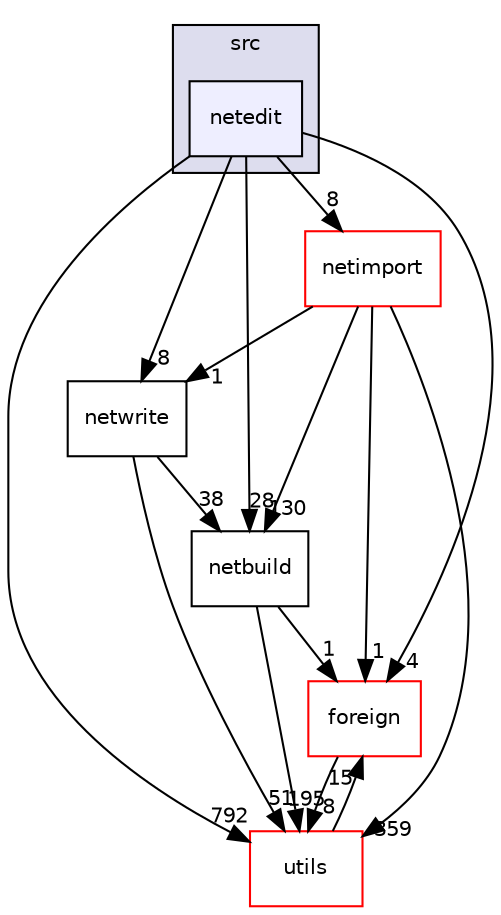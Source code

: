 digraph "netedit" {
  compound=true
  node [ fontsize="10", fontname="Helvetica"];
  edge [ labelfontsize="10", labelfontname="Helvetica"];
  subgraph clusterdir_68267d1309a1af8e8297ef4c3efbcdba {
    graph [ bgcolor="#ddddee", pencolor="black", label="src" fontname="Helvetica", fontsize="10", URL="dir_68267d1309a1af8e8297ef4c3efbcdba.html"]
  dir_50f0ff72cd30997c8b2bbb89cbc4555c [shape=box, label="netedit", style="filled", fillcolor="#eeeeff", pencolor="black", URL="dir_50f0ff72cd30997c8b2bbb89cbc4555c.html"];
  }
  dir_e9047a435ec4d2bfab37557159d61999 [shape=box label="netbuild" URL="dir_e9047a435ec4d2bfab37557159d61999.html"];
  dir_3629bd351eba2b1fa3ea048fdf55c896 [shape=box label="netwrite" URL="dir_3629bd351eba2b1fa3ea048fdf55c896.html"];
  dir_581ffce49224a01af157a30f30164bcb [shape=box label="foreign" fillcolor="white" style="filled" color="red" URL="dir_581ffce49224a01af157a30f30164bcb.html"];
  dir_746f80dc0e109455c6ac2100ba969ae0 [shape=box label="netimport" fillcolor="white" style="filled" color="red" URL="dir_746f80dc0e109455c6ac2100ba969ae0.html"];
  dir_313caf1132e152dd9b58bea13a4052ca [shape=box label="utils" fillcolor="white" style="filled" color="red" URL="dir_313caf1132e152dd9b58bea13a4052ca.html"];
  dir_e9047a435ec4d2bfab37557159d61999->dir_581ffce49224a01af157a30f30164bcb [headlabel="1", labeldistance=1.5 headhref="dir_000051_000011.html"];
  dir_e9047a435ec4d2bfab37557159d61999->dir_313caf1132e152dd9b58bea13a4052ca [headlabel="195", labeldistance=1.5 headhref="dir_000051_000001.html"];
  dir_3629bd351eba2b1fa3ea048fdf55c896->dir_e9047a435ec4d2bfab37557159d61999 [headlabel="38", labeldistance=1.5 headhref="dir_000058_000051.html"];
  dir_3629bd351eba2b1fa3ea048fdf55c896->dir_313caf1132e152dd9b58bea13a4052ca [headlabel="51", labeldistance=1.5 headhref="dir_000058_000001.html"];
  dir_581ffce49224a01af157a30f30164bcb->dir_313caf1132e152dd9b58bea13a4052ca [headlabel="8", labeldistance=1.5 headhref="dir_000011_000001.html"];
  dir_50f0ff72cd30997c8b2bbb89cbc4555c->dir_e9047a435ec4d2bfab37557159d61999 [headlabel="28", labeldistance=1.5 headhref="dir_000027_000051.html"];
  dir_50f0ff72cd30997c8b2bbb89cbc4555c->dir_3629bd351eba2b1fa3ea048fdf55c896 [headlabel="8", labeldistance=1.5 headhref="dir_000027_000058.html"];
  dir_50f0ff72cd30997c8b2bbb89cbc4555c->dir_581ffce49224a01af157a30f30164bcb [headlabel="4", labeldistance=1.5 headhref="dir_000027_000011.html"];
  dir_50f0ff72cd30997c8b2bbb89cbc4555c->dir_746f80dc0e109455c6ac2100ba969ae0 [headlabel="8", labeldistance=1.5 headhref="dir_000027_000053.html"];
  dir_50f0ff72cd30997c8b2bbb89cbc4555c->dir_313caf1132e152dd9b58bea13a4052ca [headlabel="792", labeldistance=1.5 headhref="dir_000027_000001.html"];
  dir_746f80dc0e109455c6ac2100ba969ae0->dir_e9047a435ec4d2bfab37557159d61999 [headlabel="130", labeldistance=1.5 headhref="dir_000053_000051.html"];
  dir_746f80dc0e109455c6ac2100ba969ae0->dir_3629bd351eba2b1fa3ea048fdf55c896 [headlabel="1", labeldistance=1.5 headhref="dir_000053_000058.html"];
  dir_746f80dc0e109455c6ac2100ba969ae0->dir_581ffce49224a01af157a30f30164bcb [headlabel="1", labeldistance=1.5 headhref="dir_000053_000011.html"];
  dir_746f80dc0e109455c6ac2100ba969ae0->dir_313caf1132e152dd9b58bea13a4052ca [headlabel="359", labeldistance=1.5 headhref="dir_000053_000001.html"];
  dir_313caf1132e152dd9b58bea13a4052ca->dir_581ffce49224a01af157a30f30164bcb [headlabel="15", labeldistance=1.5 headhref="dir_000001_000011.html"];
}
